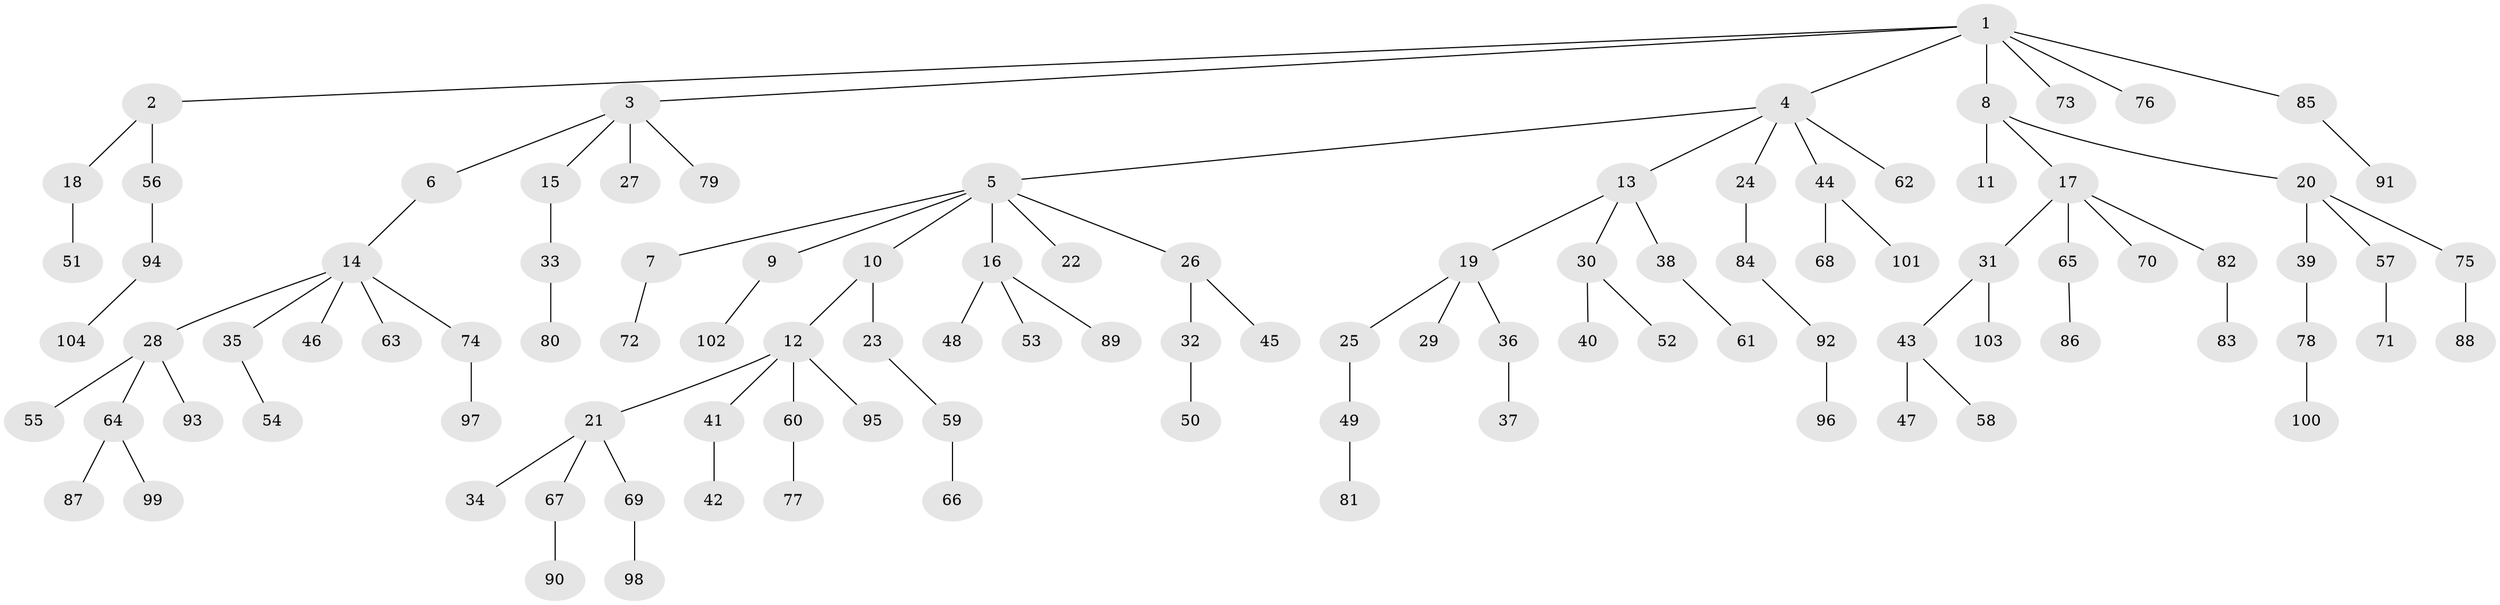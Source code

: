 // Generated by graph-tools (version 1.1) at 2025/37/03/09/25 02:37:05]
// undirected, 104 vertices, 103 edges
graph export_dot {
graph [start="1"]
  node [color=gray90,style=filled];
  1;
  2;
  3;
  4;
  5;
  6;
  7;
  8;
  9;
  10;
  11;
  12;
  13;
  14;
  15;
  16;
  17;
  18;
  19;
  20;
  21;
  22;
  23;
  24;
  25;
  26;
  27;
  28;
  29;
  30;
  31;
  32;
  33;
  34;
  35;
  36;
  37;
  38;
  39;
  40;
  41;
  42;
  43;
  44;
  45;
  46;
  47;
  48;
  49;
  50;
  51;
  52;
  53;
  54;
  55;
  56;
  57;
  58;
  59;
  60;
  61;
  62;
  63;
  64;
  65;
  66;
  67;
  68;
  69;
  70;
  71;
  72;
  73;
  74;
  75;
  76;
  77;
  78;
  79;
  80;
  81;
  82;
  83;
  84;
  85;
  86;
  87;
  88;
  89;
  90;
  91;
  92;
  93;
  94;
  95;
  96;
  97;
  98;
  99;
  100;
  101;
  102;
  103;
  104;
  1 -- 2;
  1 -- 3;
  1 -- 4;
  1 -- 8;
  1 -- 73;
  1 -- 76;
  1 -- 85;
  2 -- 18;
  2 -- 56;
  3 -- 6;
  3 -- 15;
  3 -- 27;
  3 -- 79;
  4 -- 5;
  4 -- 13;
  4 -- 24;
  4 -- 44;
  4 -- 62;
  5 -- 7;
  5 -- 9;
  5 -- 10;
  5 -- 16;
  5 -- 22;
  5 -- 26;
  6 -- 14;
  7 -- 72;
  8 -- 11;
  8 -- 17;
  8 -- 20;
  9 -- 102;
  10 -- 12;
  10 -- 23;
  12 -- 21;
  12 -- 41;
  12 -- 60;
  12 -- 95;
  13 -- 19;
  13 -- 30;
  13 -- 38;
  14 -- 28;
  14 -- 35;
  14 -- 46;
  14 -- 63;
  14 -- 74;
  15 -- 33;
  16 -- 48;
  16 -- 53;
  16 -- 89;
  17 -- 31;
  17 -- 65;
  17 -- 70;
  17 -- 82;
  18 -- 51;
  19 -- 25;
  19 -- 29;
  19 -- 36;
  20 -- 39;
  20 -- 57;
  20 -- 75;
  21 -- 34;
  21 -- 67;
  21 -- 69;
  23 -- 59;
  24 -- 84;
  25 -- 49;
  26 -- 32;
  26 -- 45;
  28 -- 55;
  28 -- 64;
  28 -- 93;
  30 -- 40;
  30 -- 52;
  31 -- 43;
  31 -- 103;
  32 -- 50;
  33 -- 80;
  35 -- 54;
  36 -- 37;
  38 -- 61;
  39 -- 78;
  41 -- 42;
  43 -- 47;
  43 -- 58;
  44 -- 68;
  44 -- 101;
  49 -- 81;
  56 -- 94;
  57 -- 71;
  59 -- 66;
  60 -- 77;
  64 -- 87;
  64 -- 99;
  65 -- 86;
  67 -- 90;
  69 -- 98;
  74 -- 97;
  75 -- 88;
  78 -- 100;
  82 -- 83;
  84 -- 92;
  85 -- 91;
  92 -- 96;
  94 -- 104;
}
